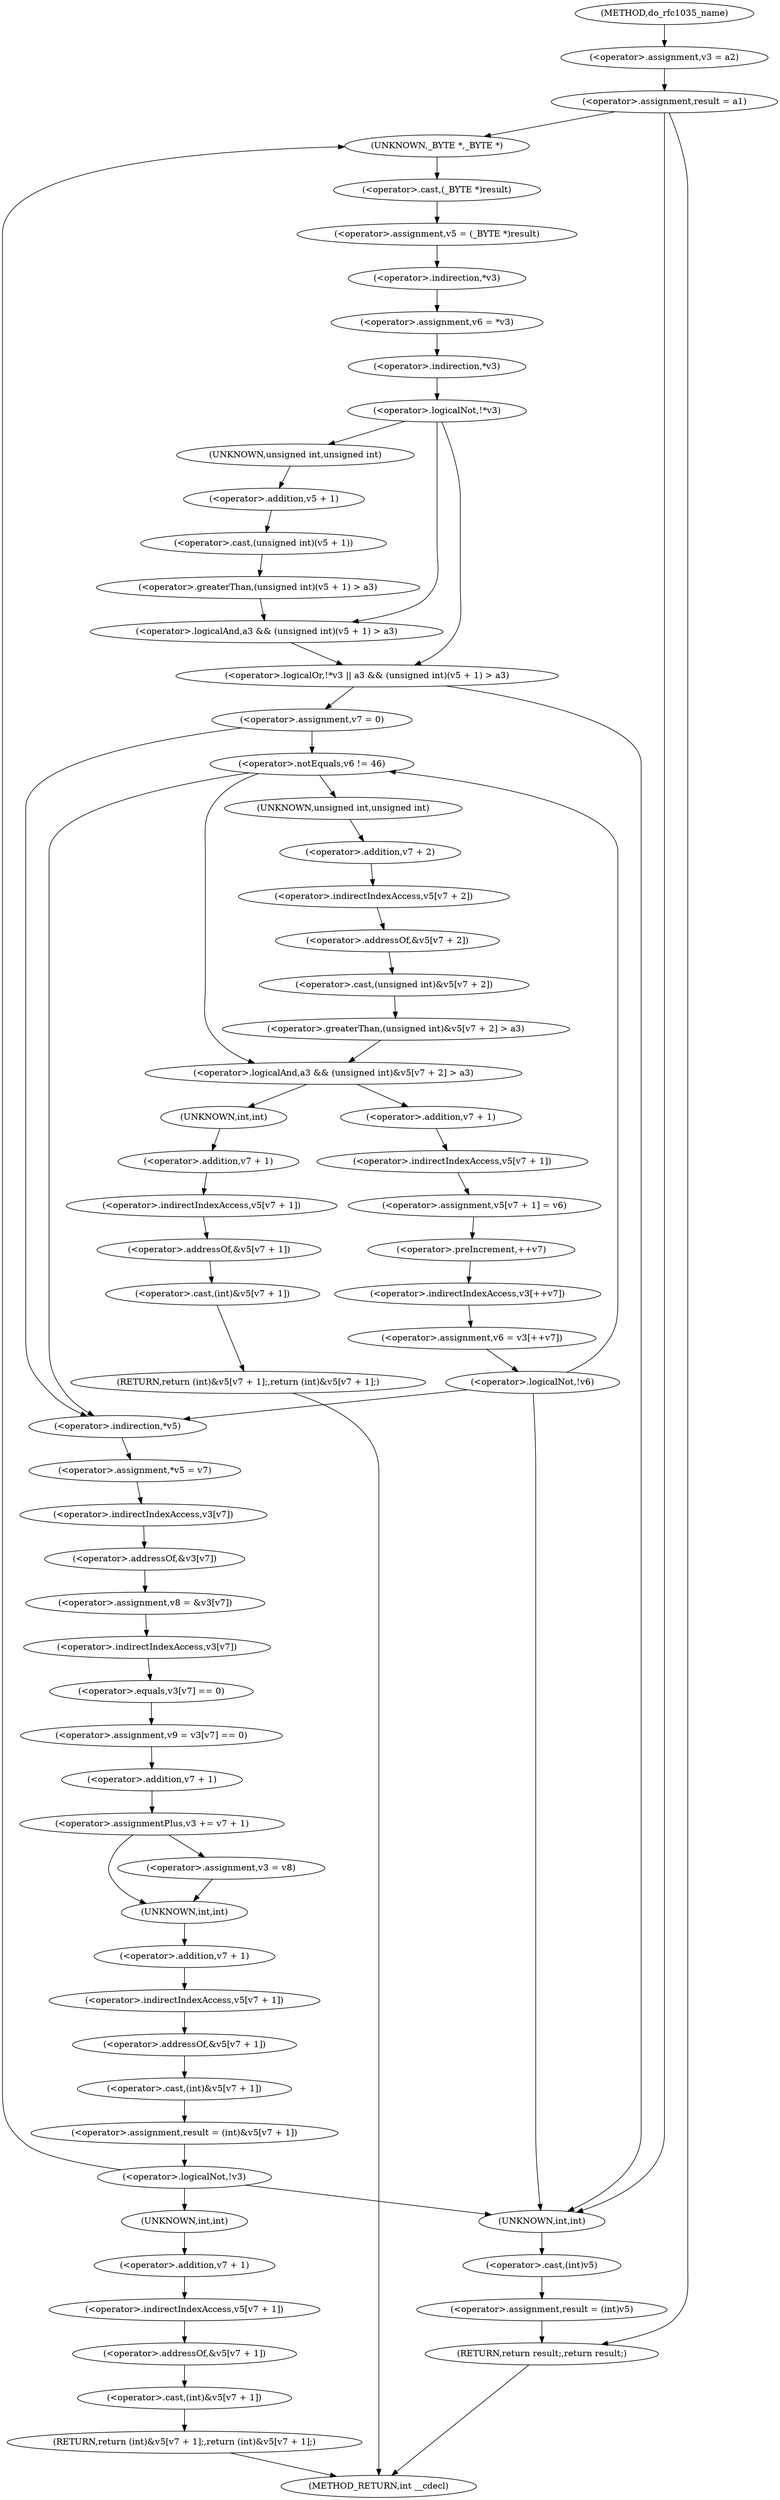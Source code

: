 digraph do_rfc1035_name {  
"1000120" [label = "(<operator>.assignment,v3 = a2)" ]
"1000123" [label = "(<operator>.assignment,result = a1)" ]
"1000132" [label = "(<operator>.assignment,v5 = (_BYTE *)result)" ]
"1000134" [label = "(<operator>.cast,(_BYTE *)result)" ]
"1000135" [label = "(UNKNOWN,_BYTE *,_BYTE *)" ]
"1000137" [label = "(<operator>.assignment,v6 = *v3)" ]
"1000139" [label = "(<operator>.indirection,*v3)" ]
"1000142" [label = "(<operator>.logicalOr,!*v3 || a3 && (unsigned int)(v5 + 1) > a3)" ]
"1000143" [label = "(<operator>.logicalNot,!*v3)" ]
"1000144" [label = "(<operator>.indirection,*v3)" ]
"1000146" [label = "(<operator>.logicalAnd,a3 && (unsigned int)(v5 + 1) > a3)" ]
"1000148" [label = "(<operator>.greaterThan,(unsigned int)(v5 + 1) > a3)" ]
"1000149" [label = "(<operator>.cast,(unsigned int)(v5 + 1))" ]
"1000150" [label = "(UNKNOWN,unsigned int,unsigned int)" ]
"1000151" [label = "(<operator>.addition,v5 + 1)" ]
"1000156" [label = "(<operator>.assignment,v7 = 0)" ]
"1000163" [label = "(<operator>.notEquals,v6 != 46)" ]
"1000168" [label = "(<operator>.logicalAnd,a3 && (unsigned int)&v5[v7 + 2] > a3)" ]
"1000170" [label = "(<operator>.greaterThan,(unsigned int)&v5[v7 + 2] > a3)" ]
"1000171" [label = "(<operator>.cast,(unsigned int)&v5[v7 + 2])" ]
"1000172" [label = "(UNKNOWN,unsigned int,unsigned int)" ]
"1000173" [label = "(<operator>.addressOf,&v5[v7 + 2])" ]
"1000174" [label = "(<operator>.indirectIndexAccess,v5[v7 + 2])" ]
"1000176" [label = "(<operator>.addition,v7 + 2)" ]
"1000180" [label = "(RETURN,return (int)&v5[v7 + 1];,return (int)&v5[v7 + 1];)" ]
"1000181" [label = "(<operator>.cast,(int)&v5[v7 + 1])" ]
"1000182" [label = "(UNKNOWN,int,int)" ]
"1000183" [label = "(<operator>.addressOf,&v5[v7 + 1])" ]
"1000184" [label = "(<operator>.indirectIndexAccess,v5[v7 + 1])" ]
"1000186" [label = "(<operator>.addition,v7 + 1)" ]
"1000189" [label = "(<operator>.assignment,v5[v7 + 1] = v6)" ]
"1000190" [label = "(<operator>.indirectIndexAccess,v5[v7 + 1])" ]
"1000192" [label = "(<operator>.addition,v7 + 1)" ]
"1000196" [label = "(<operator>.assignment,v6 = v3[++v7])" ]
"1000198" [label = "(<operator>.indirectIndexAccess,v3[++v7])" ]
"1000200" [label = "(<operator>.preIncrement,++v7)" ]
"1000203" [label = "(<operator>.logicalNot,!v6)" ]
"1000206" [label = "(<operator>.assignment,*v5 = v7)" ]
"1000207" [label = "(<operator>.indirection,*v5)" ]
"1000210" [label = "(<operator>.assignment,v8 = &v3[v7])" ]
"1000212" [label = "(<operator>.addressOf,&v3[v7])" ]
"1000213" [label = "(<operator>.indirectIndexAccess,v3[v7])" ]
"1000216" [label = "(<operator>.assignment,v9 = v3[v7] == 0)" ]
"1000218" [label = "(<operator>.equals,v3[v7] == 0)" ]
"1000219" [label = "(<operator>.indirectIndexAccess,v3[v7])" ]
"1000223" [label = "(<operator>.assignmentPlus,v3 += v7 + 1)" ]
"1000225" [label = "(<operator>.addition,v7 + 1)" ]
"1000230" [label = "(<operator>.assignment,v3 = v8)" ]
"1000233" [label = "(<operator>.assignment,result = (int)&v5[v7 + 1])" ]
"1000235" [label = "(<operator>.cast,(int)&v5[v7 + 1])" ]
"1000236" [label = "(UNKNOWN,int,int)" ]
"1000237" [label = "(<operator>.addressOf,&v5[v7 + 1])" ]
"1000238" [label = "(<operator>.indirectIndexAccess,v5[v7 + 1])" ]
"1000240" [label = "(<operator>.addition,v7 + 1)" ]
"1000244" [label = "(<operator>.logicalNot,!v3)" ]
"1000246" [label = "(RETURN,return (int)&v5[v7 + 1];,return (int)&v5[v7 + 1];)" ]
"1000247" [label = "(<operator>.cast,(int)&v5[v7 + 1])" ]
"1000248" [label = "(UNKNOWN,int,int)" ]
"1000249" [label = "(<operator>.addressOf,&v5[v7 + 1])" ]
"1000250" [label = "(<operator>.indirectIndexAccess,v5[v7 + 1])" ]
"1000252" [label = "(<operator>.addition,v7 + 1)" ]
"1000255" [label = "(<operator>.assignment,result = (int)v5)" ]
"1000257" [label = "(<operator>.cast,(int)v5)" ]
"1000258" [label = "(UNKNOWN,int,int)" ]
"1000260" [label = "(RETURN,return result;,return result;)" ]
"1000108" [label = "(METHOD,do_rfc1035_name)" ]
"1000262" [label = "(METHOD_RETURN,int __cdecl)" ]
  "1000120" -> "1000123" 
  "1000123" -> "1000135" 
  "1000123" -> "1000258" 
  "1000123" -> "1000260" 
  "1000132" -> "1000139" 
  "1000134" -> "1000132" 
  "1000135" -> "1000134" 
  "1000137" -> "1000144" 
  "1000139" -> "1000137" 
  "1000142" -> "1000258" 
  "1000142" -> "1000156" 
  "1000143" -> "1000142" 
  "1000143" -> "1000150" 
  "1000143" -> "1000146" 
  "1000144" -> "1000143" 
  "1000146" -> "1000142" 
  "1000148" -> "1000146" 
  "1000149" -> "1000148" 
  "1000150" -> "1000151" 
  "1000151" -> "1000149" 
  "1000156" -> "1000163" 
  "1000156" -> "1000207" 
  "1000163" -> "1000172" 
  "1000163" -> "1000168" 
  "1000163" -> "1000207" 
  "1000168" -> "1000182" 
  "1000168" -> "1000192" 
  "1000170" -> "1000168" 
  "1000171" -> "1000170" 
  "1000172" -> "1000176" 
  "1000173" -> "1000171" 
  "1000174" -> "1000173" 
  "1000176" -> "1000174" 
  "1000180" -> "1000262" 
  "1000181" -> "1000180" 
  "1000182" -> "1000186" 
  "1000183" -> "1000181" 
  "1000184" -> "1000183" 
  "1000186" -> "1000184" 
  "1000189" -> "1000200" 
  "1000190" -> "1000189" 
  "1000192" -> "1000190" 
  "1000196" -> "1000203" 
  "1000198" -> "1000196" 
  "1000200" -> "1000198" 
  "1000203" -> "1000163" 
  "1000203" -> "1000207" 
  "1000203" -> "1000258" 
  "1000206" -> "1000213" 
  "1000207" -> "1000206" 
  "1000210" -> "1000219" 
  "1000212" -> "1000210" 
  "1000213" -> "1000212" 
  "1000216" -> "1000225" 
  "1000218" -> "1000216" 
  "1000219" -> "1000218" 
  "1000223" -> "1000230" 
  "1000223" -> "1000236" 
  "1000225" -> "1000223" 
  "1000230" -> "1000236" 
  "1000233" -> "1000244" 
  "1000235" -> "1000233" 
  "1000236" -> "1000240" 
  "1000237" -> "1000235" 
  "1000238" -> "1000237" 
  "1000240" -> "1000238" 
  "1000244" -> "1000248" 
  "1000244" -> "1000135" 
  "1000244" -> "1000258" 
  "1000246" -> "1000262" 
  "1000247" -> "1000246" 
  "1000248" -> "1000252" 
  "1000249" -> "1000247" 
  "1000250" -> "1000249" 
  "1000252" -> "1000250" 
  "1000255" -> "1000260" 
  "1000257" -> "1000255" 
  "1000258" -> "1000257" 
  "1000260" -> "1000262" 
  "1000108" -> "1000120" 
}
